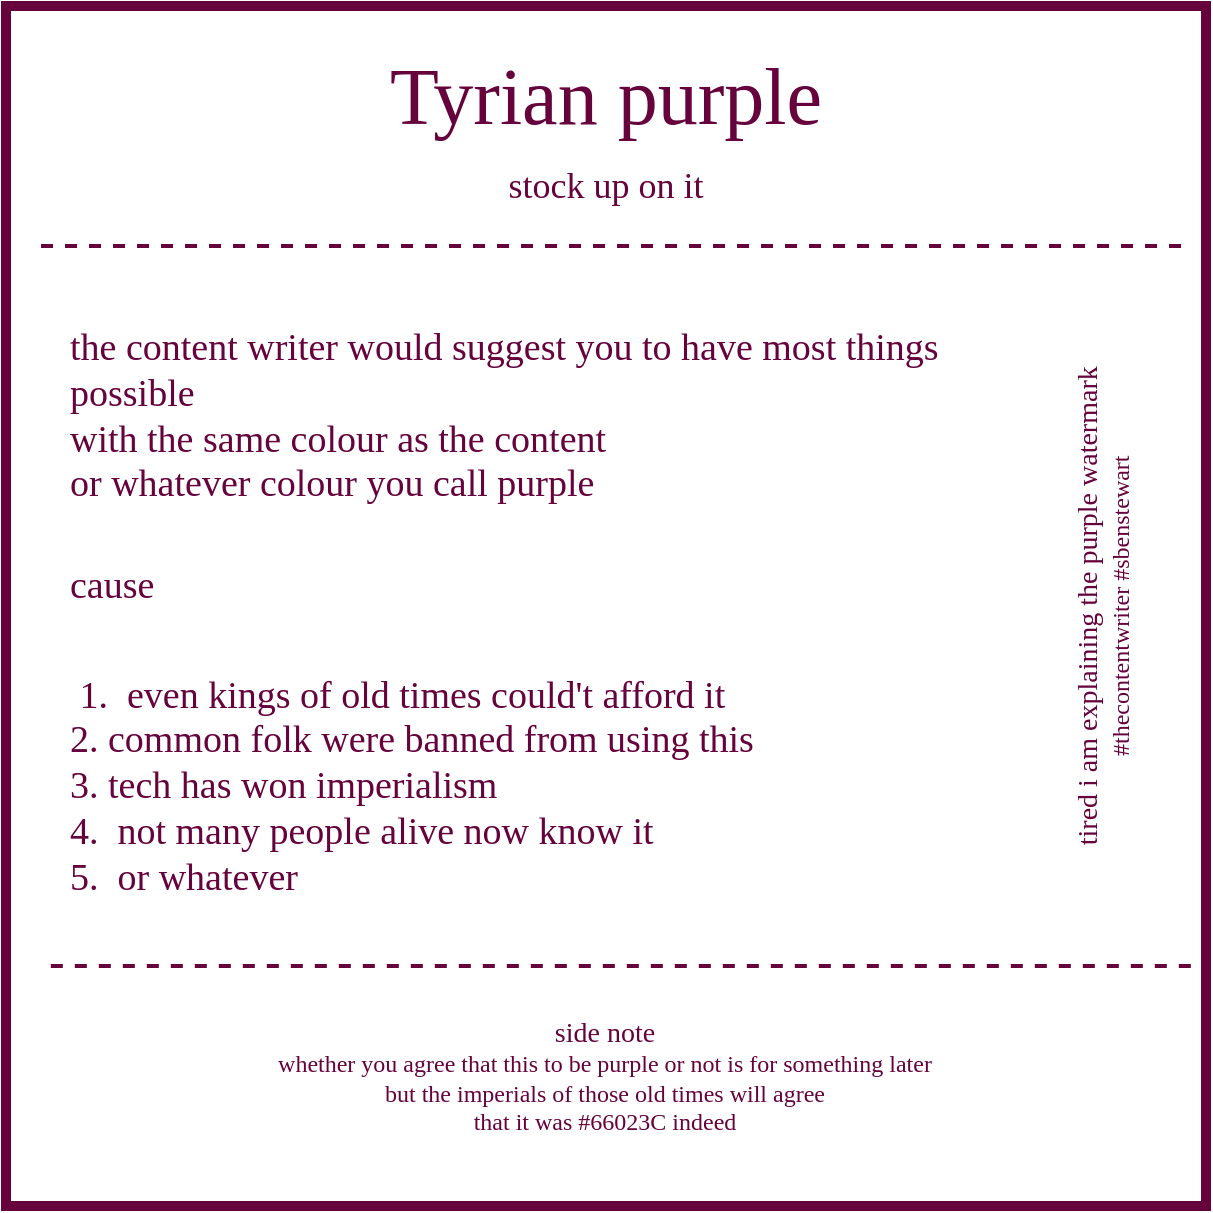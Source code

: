 <mxfile version="12.6.2" type="device"><diagram id="dX7Dphyso45SB9-RoEhv" name="Page-1"><mxGraphModel dx="741" dy="474" grid="1" gridSize="10" guides="1" tooltips="1" connect="1" arrows="1" fold="1" page="1" pageScale="1" pageWidth="827" pageHeight="1169" math="0" shadow="0"><root><mxCell id="0"/><mxCell id="1" parent="0"/><mxCell id="nfxZPmU7g6QgWNAvG-ER-2" value="" style="whiteSpace=wrap;html=1;aspect=fixed;strokeWidth=5;strokeColor=#66023C;fontColor=#66023C;" parent="1" vertex="1"><mxGeometry x="210" y="90" width="600" height="600" as="geometry"/></mxCell><mxCell id="8b6ggLF4gSHIukh4vJdm-18" value="&lt;font face=&quot;xkcd&quot;&gt;&lt;span style=&quot;font-size: 40px&quot;&gt;Tyrian purple&lt;/span&gt;&lt;br&gt;&lt;/font&gt;" style="text;html=1;strokeColor=none;fillColor=none;align=center;verticalAlign=middle;whiteSpace=wrap;rounded=0;fontColor=#66023C;" parent="1" vertex="1"><mxGeometry x="210" y="120" width="600" height="30" as="geometry"/></mxCell><mxCell id="8b6ggLF4gSHIukh4vJdm-24" value="&lt;font face=&quot;xkcd&quot;&gt;&lt;span style=&quot;font-size: 18px&quot;&gt;stock up on it&lt;/span&gt;&lt;br&gt;&lt;/font&gt;" style="text;html=1;strokeColor=none;fillColor=none;align=center;verticalAlign=middle;whiteSpace=wrap;rounded=0;fontColor=#66023C;" parent="1" vertex="1"><mxGeometry x="210" y="170" width="600" height="20" as="geometry"/></mxCell><mxCell id="8b6ggLF4gSHIukh4vJdm-30" value="" style="endArrow=none;dashed=1;html=1;strokeWidth=2;strokeColor=#66023C;fontColor=#66023C;" parent="1" edge="1"><mxGeometry width="50" height="50" relative="1" as="geometry"><mxPoint x="797.5" y="210" as="sourcePoint"/><mxPoint x="222.5" y="210" as="targetPoint"/></mxGeometry></mxCell><mxCell id="k-dpR7HA_-HZ3Fbqk2lw-16" value="" style="endArrow=none;dashed=1;html=1;strokeWidth=2;strokeColor=#66023C;fontColor=#66023C;" parent="1" edge="1"><mxGeometry width="50" height="50" relative="1" as="geometry"><mxPoint x="802.41" y="570" as="sourcePoint"/><mxPoint x="227.41" y="570" as="targetPoint"/></mxGeometry></mxCell><mxCell id="k-dpR7HA_-HZ3Fbqk2lw-17" value="&lt;font face=&quot;xkcd&quot;&gt;&lt;span style=&quot;font-size: 14px&quot;&gt;side note&lt;br&gt;&lt;/span&gt;&lt;/font&gt;&lt;font face=&quot;xkcd&quot;&gt;whether you agree that this to be purple or not is for something later&lt;br&gt;but the imperials of those old times will agree&lt;br&gt;that it was #66023C indeed&lt;br&gt;&lt;/font&gt;" style="text;html=1;strokeColor=none;fillColor=none;align=center;verticalAlign=middle;whiteSpace=wrap;rounded=0;fontColor=#66023C;" parent="1" vertex="1"><mxGeometry x="227.41" y="590" width="565.17" height="70" as="geometry"/></mxCell><mxCell id="euaHSMH8fYii958cPEId-22" style="edgeStyle=orthogonalEdgeStyle;rounded=0;orthogonalLoop=1;jettySize=auto;html=1;exitX=0.5;exitY=1;exitDx=0;exitDy=0;strokeWidth=2;strokeColor=#66023C;fontColor=#66023C;" parent="1" edge="1"><mxGeometry relative="1" as="geometry"><mxPoint x="661" y="451" as="sourcePoint"/><mxPoint x="661" y="451" as="targetPoint"/></mxGeometry></mxCell><mxCell id="pKVuHFSoDqtFi99w7tCS-15" value="&lt;font face=&quot;xkcd&quot;&gt;&lt;span style=&quot;font-size: 14px&quot;&gt;tired i am explaining the purple watermark&lt;/span&gt;&lt;/font&gt;&lt;font face=&quot;xkcd&quot;&gt;&lt;span style=&quot;font-size: 14px&quot;&gt;&lt;br&gt;&lt;/span&gt;#thecontentwriter #sbenstewart&lt;br&gt;&lt;/font&gt;" style="text;html=1;strokeColor=none;fillColor=none;align=center;verticalAlign=middle;whiteSpace=wrap;rounded=0;rotation=-90;fontColor=#66023C;" parent="1" vertex="1"><mxGeometry x="600" y="380" width="316.72" height="20" as="geometry"/></mxCell><mxCell id="XsvNUJq7mLVGqKNrsg9B-2" value="&lt;div style=&quot;font-size: 19px&quot;&gt;&lt;span style=&quot;font-family: &amp;#34;xkcd&amp;#34;&quot;&gt;&lt;font style=&quot;font-size: 19px&quot;&gt;the content writer would suggest you to&amp;nbsp;&lt;/font&gt;&lt;/span&gt;&lt;span style=&quot;font-family: &amp;#34;xkcd&amp;#34;&quot;&gt;have most things possible&amp;nbsp;&lt;/span&gt;&lt;/div&gt;&lt;div style=&quot;font-size: 19px&quot;&gt;&lt;span style=&quot;font-family: &amp;#34;xkcd&amp;#34;&quot;&gt;with the same colour as the content&lt;/span&gt;&lt;/div&gt;&lt;div style=&quot;font-size: 19px&quot;&gt;&lt;span style=&quot;font-family: &amp;#34;xkcd&amp;#34;&quot;&gt;or whatever colour you call purple&lt;/span&gt;&lt;/div&gt;" style="text;html=1;strokeColor=none;fillColor=none;align=left;verticalAlign=middle;whiteSpace=wrap;rounded=0;fontSize=21;fontColor=#66023C;" parent="1" vertex="1"><mxGeometry x="240" y="240" width="440" height="110" as="geometry"/></mxCell><mxCell id="4-RFqxDolMC95PNk07wo-1" value="&lt;div style=&quot;font-size: 19px&quot;&gt;&lt;font face=&quot;xkcd&quot;&gt;cause&lt;/font&gt;&lt;/div&gt;" style="text;html=1;strokeColor=none;fillColor=none;align=left;verticalAlign=middle;whiteSpace=wrap;rounded=0;fontSize=21;fontColor=#66023C;" vertex="1" parent="1"><mxGeometry x="240" y="360" width="110" height="40" as="geometry"/></mxCell><mxCell id="4-RFqxDolMC95PNk07wo-3" value="&lt;div style=&quot;font-size: 19px&quot;&gt;&lt;font face=&quot;xkcd&quot;&gt;&amp;nbsp;1.&amp;nbsp; even kings of old times could't afford it&lt;/font&gt;&lt;/div&gt;&lt;div style=&quot;font-size: 19px&quot;&gt;&lt;font face=&quot;xkcd&quot;&gt;2. common folk were banned from using this&lt;/font&gt;&lt;/div&gt;&lt;div style=&quot;font-size: 19px&quot;&gt;&lt;font face=&quot;xkcd&quot;&gt;3. tech has won imperialism&lt;/font&gt;&lt;/div&gt;&lt;div style=&quot;font-size: 19px&quot;&gt;&lt;font face=&quot;xkcd&quot;&gt;4.&amp;nbsp; not many people alive now know it&lt;/font&gt;&lt;/div&gt;&lt;div style=&quot;font-size: 19px&quot;&gt;&lt;font face=&quot;xkcd&quot;&gt;5.&amp;nbsp; or whatever&lt;/font&gt;&lt;/div&gt;" style="text;html=1;strokeColor=none;fillColor=none;align=left;verticalAlign=middle;whiteSpace=wrap;rounded=0;fontSize=21;fontColor=#66023C;" vertex="1" parent="1"><mxGeometry x="240" y="400" width="440" height="160" as="geometry"/></mxCell></root></mxGraphModel></diagram></mxfile>